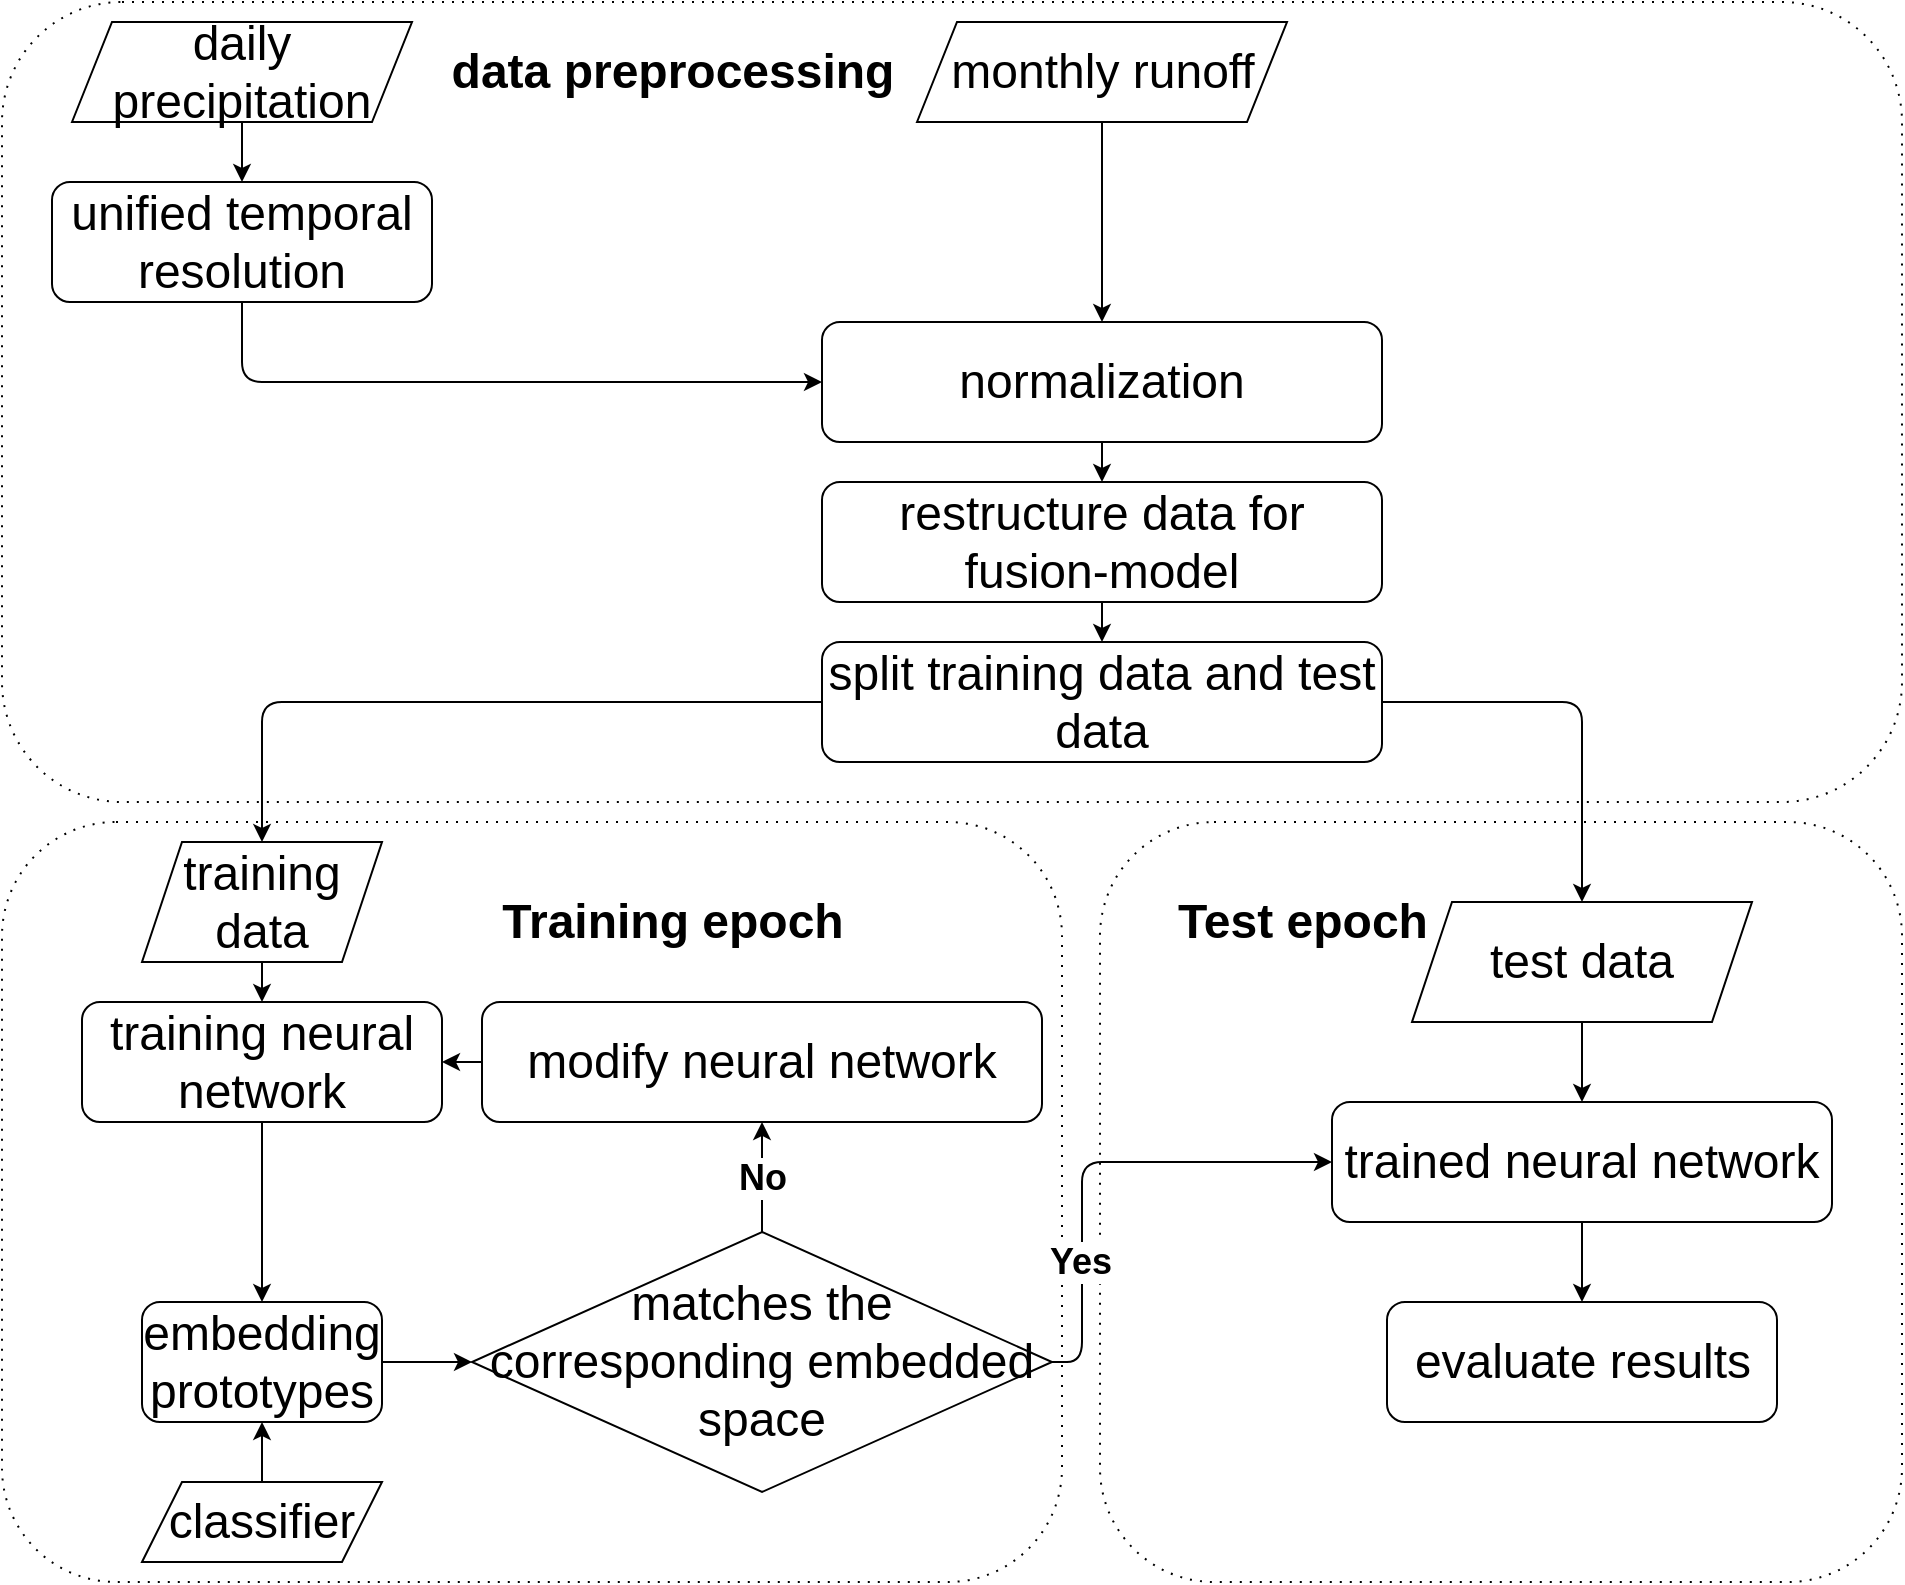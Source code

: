 <mxfile version="15.9.6" type="github"><diagram id="KS5yG7DcnUoSYNIJ4l9c" name="Page-1"><mxGraphModel dx="1695" dy="461" grid="1" gridSize="10" guides="1" tooltips="1" connect="1" arrows="1" fold="1" page="1" pageScale="1" pageWidth="827" pageHeight="1169" math="0" shadow="0"><root><mxCell id="0"/><mxCell id="1" parent="0"/><mxCell id="zZv2v4MCvBIiyBHbk9Cu-49" value="" style="shape=ext;rounded=1;html=1;whiteSpace=wrap;dashed=1;dashPattern=1 4;" parent="1" vertex="1"><mxGeometry x="-330" y="60" width="950" height="400" as="geometry"/></mxCell><mxCell id="zZv2v4MCvBIiyBHbk9Cu-37" value="" style="shape=ext;rounded=1;html=1;whiteSpace=wrap;dashed=1;dashPattern=1 4;" parent="1" vertex="1"><mxGeometry x="219" y="470" width="401" height="380" as="geometry"/></mxCell><mxCell id="zZv2v4MCvBIiyBHbk9Cu-25" value="" style="shape=ext;rounded=1;html=1;whiteSpace=wrap;dashed=1;dashPattern=1 4;" parent="1" vertex="1"><mxGeometry x="-330" y="470" width="530" height="380" as="geometry"/></mxCell><mxCell id="zZv2v4MCvBIiyBHbk9Cu-1" value="&lt;font style=&quot;font-size: 24px&quot;&gt;daily precipitation&lt;/font&gt;" style="shape=parallelogram;perimeter=parallelogramPerimeter;whiteSpace=wrap;html=1;fixedSize=1;" parent="1" vertex="1"><mxGeometry x="-295" y="70" width="170" height="50" as="geometry"/></mxCell><mxCell id="zZv2v4MCvBIiyBHbk9Cu-2" value="&lt;font style=&quot;font-size: 24px&quot;&gt;monthly runoff&lt;/font&gt;" style="shape=parallelogram;perimeter=parallelogramPerimeter;whiteSpace=wrap;html=1;fixedSize=1;" parent="1" vertex="1"><mxGeometry x="127.5" y="70" width="185" height="50" as="geometry"/></mxCell><mxCell id="zZv2v4MCvBIiyBHbk9Cu-3" value="" style="endArrow=classic;html=1;exitX=0.5;exitY=1;exitDx=0;exitDy=0;entryX=0.5;entryY=0;entryDx=0;entryDy=0;" parent="1" source="zZv2v4MCvBIiyBHbk9Cu-1" target="zZv2v4MCvBIiyBHbk9Cu-5" edge="1"><mxGeometry width="50" height="50" relative="1" as="geometry"><mxPoint x="25" y="410" as="sourcePoint"/><mxPoint x="-95" y="200" as="targetPoint"/></mxGeometry></mxCell><mxCell id="zZv2v4MCvBIiyBHbk9Cu-4" value="" style="endArrow=classic;html=1;exitX=0.5;exitY=1;exitDx=0;exitDy=0;entryX=0.5;entryY=0;entryDx=0;entryDy=0;" parent="1" source="zZv2v4MCvBIiyBHbk9Cu-2" target="zZv2v4MCvBIiyBHbk9Cu-6" edge="1"><mxGeometry width="50" height="50" relative="1" as="geometry"><mxPoint x="240" y="410" as="sourcePoint"/><mxPoint x="270" y="200" as="targetPoint"/></mxGeometry></mxCell><mxCell id="zZv2v4MCvBIiyBHbk9Cu-5" value="&lt;font style=&quot;font-size: 24px&quot;&gt;unified temporal resolution&lt;/font&gt;" style="rounded=1;whiteSpace=wrap;html=1;" parent="1" vertex="1"><mxGeometry x="-305" y="150" width="190" height="60" as="geometry"/></mxCell><mxCell id="zZv2v4MCvBIiyBHbk9Cu-6" value="&lt;font style=&quot;font-size: 24px&quot;&gt;normalization&lt;/font&gt;" style="rounded=1;whiteSpace=wrap;html=1;" parent="1" vertex="1"><mxGeometry x="80" y="220" width="280" height="60" as="geometry"/></mxCell><mxCell id="zZv2v4MCvBIiyBHbk9Cu-8" value="&lt;font style=&quot;font-size: 24px&quot;&gt;restructure data for fusion-model&lt;/font&gt;" style="rounded=1;whiteSpace=wrap;html=1;" parent="1" vertex="1"><mxGeometry x="80" y="300" width="280" height="60" as="geometry"/></mxCell><mxCell id="zZv2v4MCvBIiyBHbk9Cu-9" value="" style="endArrow=classic;html=1;exitX=0.5;exitY=1;exitDx=0;exitDy=0;entryX=0.5;entryY=0;entryDx=0;entryDy=0;" parent="1" source="zZv2v4MCvBIiyBHbk9Cu-6" target="zZv2v4MCvBIiyBHbk9Cu-8" edge="1"><mxGeometry width="50" height="50" relative="1" as="geometry"><mxPoint x="240" y="410" as="sourcePoint"/><mxPoint x="290" y="360" as="targetPoint"/></mxGeometry></mxCell><mxCell id="zZv2v4MCvBIiyBHbk9Cu-10" value="&lt;font style=&quot;font-size: 24px&quot;&gt;split training data and test data&lt;/font&gt;" style="rounded=1;whiteSpace=wrap;html=1;" parent="1" vertex="1"><mxGeometry x="80" y="380" width="280" height="60" as="geometry"/></mxCell><mxCell id="zZv2v4MCvBIiyBHbk9Cu-11" value="" style="endArrow=classic;html=1;exitX=0.5;exitY=1;exitDx=0;exitDy=0;entryX=0.5;entryY=0;entryDx=0;entryDy=0;" parent="1" source="zZv2v4MCvBIiyBHbk9Cu-8" target="zZv2v4MCvBIiyBHbk9Cu-10" edge="1"><mxGeometry width="50" height="50" relative="1" as="geometry"><mxPoint x="240" y="340" as="sourcePoint"/><mxPoint x="290" y="290" as="targetPoint"/></mxGeometry></mxCell><mxCell id="zZv2v4MCvBIiyBHbk9Cu-12" value="" style="endArrow=classic;html=1;exitX=1;exitY=0.5;exitDx=0;exitDy=0;entryX=0.5;entryY=0;entryDx=0;entryDy=0;" parent="1" source="zZv2v4MCvBIiyBHbk9Cu-10" target="zZv2v4MCvBIiyBHbk9Cu-14" edge="1"><mxGeometry width="50" height="50" relative="1" as="geometry"><mxPoint x="240" y="340" as="sourcePoint"/><mxPoint x="419" y="541.98" as="targetPoint"/><Array as="points"><mxPoint x="460" y="410"/></Array></mxGeometry></mxCell><mxCell id="zZv2v4MCvBIiyBHbk9Cu-13" value="" style="endArrow=classic;html=1;exitX=0;exitY=0.5;exitDx=0;exitDy=0;entryX=0.5;entryY=0;entryDx=0;entryDy=0;" parent="1" source="zZv2v4MCvBIiyBHbk9Cu-10" target="zZv2v4MCvBIiyBHbk9Cu-15" edge="1"><mxGeometry width="50" height="50" relative="1" as="geometry"><mxPoint x="178" y="460" as="sourcePoint"/><mxPoint x="238" y="500" as="targetPoint"/><Array as="points"><mxPoint x="-200" y="410"/></Array></mxGeometry></mxCell><mxCell id="zZv2v4MCvBIiyBHbk9Cu-14" value="&lt;font style=&quot;font-size: 24px&quot;&gt;test data&lt;/font&gt;" style="shape=parallelogram;perimeter=parallelogramPerimeter;whiteSpace=wrap;html=1;fixedSize=1;" parent="1" vertex="1"><mxGeometry x="375" y="510" width="170" height="60" as="geometry"/></mxCell><mxCell id="zZv2v4MCvBIiyBHbk9Cu-15" value="&lt;font style=&quot;font-size: 24px&quot;&gt;training data&lt;/font&gt;" style="shape=parallelogram;perimeter=parallelogramPerimeter;whiteSpace=wrap;html=1;fixedSize=1;" parent="1" vertex="1"><mxGeometry x="-260" y="480" width="120" height="60" as="geometry"/></mxCell><mxCell id="zZv2v4MCvBIiyBHbk9Cu-16" value="&lt;font style=&quot;font-size: 24px&quot;&gt;classifier&lt;/font&gt;" style="shape=parallelogram;perimeter=parallelogramPerimeter;whiteSpace=wrap;html=1;fixedSize=1;" parent="1" vertex="1"><mxGeometry x="-260" y="800" width="120" height="40" as="geometry"/></mxCell><mxCell id="zZv2v4MCvBIiyBHbk9Cu-17" value="" style="endArrow=classic;html=1;exitX=0.5;exitY=0;exitDx=0;exitDy=0;entryX=0.5;entryY=1;entryDx=0;entryDy=0;" parent="1" source="zZv2v4MCvBIiyBHbk9Cu-16" target="zZv2v4MCvBIiyBHbk9Cu-20" edge="1"><mxGeometry width="50" height="50" relative="1" as="geometry"><mxPoint x="-32" y="730" as="sourcePoint"/><mxPoint x="158" y="630" as="targetPoint"/></mxGeometry></mxCell><mxCell id="zZv2v4MCvBIiyBHbk9Cu-18" value="&lt;font style=&quot;font-size: 24px&quot;&gt;training neural network&lt;/font&gt;" style="rounded=1;whiteSpace=wrap;html=1;" parent="1" vertex="1"><mxGeometry x="-290" y="560" width="180" height="60" as="geometry"/></mxCell><mxCell id="zZv2v4MCvBIiyBHbk9Cu-19" value="" style="endArrow=classic;html=1;exitX=0.5;exitY=1;exitDx=0;exitDy=0;entryX=0.5;entryY=0;entryDx=0;entryDy=0;" parent="1" source="zZv2v4MCvBIiyBHbk9Cu-15" target="zZv2v4MCvBIiyBHbk9Cu-18" edge="1"><mxGeometry width="50" height="50" relative="1" as="geometry"><mxPoint x="98" y="550" as="sourcePoint"/><mxPoint x="68" y="650" as="targetPoint"/></mxGeometry></mxCell><mxCell id="zZv2v4MCvBIiyBHbk9Cu-20" value="&lt;font style=&quot;font-size: 24px&quot;&gt;embedding prototypes&lt;/font&gt;" style="rounded=1;whiteSpace=wrap;html=1;" parent="1" vertex="1"><mxGeometry x="-260" y="710" width="120" height="60" as="geometry"/></mxCell><mxCell id="zZv2v4MCvBIiyBHbk9Cu-21" value="" style="endArrow=classic;html=1;exitX=0.5;exitY=1;exitDx=0;exitDy=0;entryX=0.5;entryY=0;entryDx=0;entryDy=0;" parent="1" source="zZv2v4MCvBIiyBHbk9Cu-18" target="zZv2v4MCvBIiyBHbk9Cu-20" edge="1"><mxGeometry width="50" height="50" relative="1" as="geometry"><mxPoint x="98" y="620" as="sourcePoint"/><mxPoint x="148" y="570" as="targetPoint"/></mxGeometry></mxCell><mxCell id="zZv2v4MCvBIiyBHbk9Cu-27" value="&lt;font style=&quot;font-size: 24px&quot;&gt;modify neural network&lt;/font&gt;" style="rounded=1;whiteSpace=wrap;html=1;" parent="1" vertex="1"><mxGeometry x="-90" y="560" width="280" height="60" as="geometry"/></mxCell><mxCell id="zZv2v4MCvBIiyBHbk9Cu-28" value="" style="endArrow=classic;html=1;exitX=0;exitY=0.5;exitDx=0;exitDy=0;entryX=1;entryY=0.5;entryDx=0;entryDy=0;" parent="1" source="zZv2v4MCvBIiyBHbk9Cu-27" target="zZv2v4MCvBIiyBHbk9Cu-18" edge="1"><mxGeometry width="50" height="50" relative="1" as="geometry"><mxPoint x="30" y="550" as="sourcePoint"/><mxPoint x="80" y="500" as="targetPoint"/></mxGeometry></mxCell><mxCell id="zZv2v4MCvBIiyBHbk9Cu-32" value="&lt;font style=&quot;font-size: 24px&quot;&gt;&lt;b&gt;Training epoch&lt;/b&gt;&lt;/font&gt;" style="text;html=1;align=center;verticalAlign=middle;resizable=0;points=[];autosize=1;" parent="1" vertex="1"><mxGeometry x="-90" y="510" width="190" height="20" as="geometry"/></mxCell><mxCell id="zZv2v4MCvBIiyBHbk9Cu-33" value="&lt;font style=&quot;font-size: 24px&quot;&gt;trained neural network&lt;/font&gt;" style="rounded=1;whiteSpace=wrap;html=1;" parent="1" vertex="1"><mxGeometry x="335" y="610" width="250" height="60" as="geometry"/></mxCell><mxCell id="zZv2v4MCvBIiyBHbk9Cu-34" value="" style="endArrow=classic;html=1;exitX=0.5;exitY=1;exitDx=0;exitDy=0;entryX=0.5;entryY=0;entryDx=0;entryDy=0;" parent="1" source="zZv2v4MCvBIiyBHbk9Cu-14" target="zZv2v4MCvBIiyBHbk9Cu-33" edge="1"><mxGeometry width="50" height="50" relative="1" as="geometry"><mxPoint x="-40" y="560" as="sourcePoint"/><mxPoint x="10" y="510" as="targetPoint"/></mxGeometry></mxCell><mxCell id="zZv2v4MCvBIiyBHbk9Cu-38" value="&lt;font style=&quot;font-size: 24px&quot;&gt;evaluate results&lt;/font&gt;" style="rounded=1;whiteSpace=wrap;html=1;" parent="1" vertex="1"><mxGeometry x="362.5" y="710" width="195" height="60" as="geometry"/></mxCell><mxCell id="zZv2v4MCvBIiyBHbk9Cu-39" value="" style="endArrow=classic;html=1;exitX=0.5;exitY=1;exitDx=0;exitDy=0;entryX=0.5;entryY=0;entryDx=0;entryDy=0;" parent="1" source="zZv2v4MCvBIiyBHbk9Cu-33" target="zZv2v4MCvBIiyBHbk9Cu-38" edge="1"><mxGeometry width="50" height="50" relative="1" as="geometry"><mxPoint x="-40" y="560" as="sourcePoint"/><mxPoint x="10" y="510" as="targetPoint"/></mxGeometry></mxCell><mxCell id="zZv2v4MCvBIiyBHbk9Cu-41" value="" style="endArrow=classic;html=1;exitX=0.5;exitY=1;exitDx=0;exitDy=0;entryX=0;entryY=0.5;entryDx=0;entryDy=0;" parent="1" source="zZv2v4MCvBIiyBHbk9Cu-5" target="zZv2v4MCvBIiyBHbk9Cu-6" edge="1"><mxGeometry width="50" height="50" relative="1" as="geometry"><mxPoint x="-40" y="460" as="sourcePoint"/><mxPoint x="10" y="410" as="targetPoint"/><Array as="points"><mxPoint x="-210" y="250"/></Array></mxGeometry></mxCell><mxCell id="zZv2v4MCvBIiyBHbk9Cu-42" value="&lt;font style=&quot;font-size: 24px&quot;&gt;&lt;b&gt;Test epoch&lt;/b&gt;&lt;/font&gt;" style="text;html=1;align=center;verticalAlign=middle;resizable=0;points=[];autosize=1;" parent="1" vertex="1"><mxGeometry x="250" y="510" width="140" height="20" as="geometry"/></mxCell><mxCell id="zZv2v4MCvBIiyBHbk9Cu-44" value="&lt;font style=&quot;font-size: 24px&quot;&gt;matches the corresponding embedded space&lt;/font&gt;" style="rhombus;whiteSpace=wrap;html=1;" parent="1" vertex="1"><mxGeometry x="-95" y="675" width="290" height="130" as="geometry"/></mxCell><mxCell id="zZv2v4MCvBIiyBHbk9Cu-45" value="" style="endArrow=classic;html=1;exitX=1;exitY=0.5;exitDx=0;exitDy=0;entryX=0;entryY=0.5;entryDx=0;entryDy=0;" parent="1" source="zZv2v4MCvBIiyBHbk9Cu-20" target="zZv2v4MCvBIiyBHbk9Cu-44" edge="1"><mxGeometry width="50" height="50" relative="1" as="geometry"><mxPoint x="-40" y="560" as="sourcePoint"/><mxPoint x="10" y="510" as="targetPoint"/></mxGeometry></mxCell><mxCell id="zZv2v4MCvBIiyBHbk9Cu-46" value="&lt;font style=&quot;font-size: 18px&quot;&gt;&lt;b&gt;No&lt;/b&gt;&lt;/font&gt;" style="endArrow=classic;html=1;exitX=0.5;exitY=0;exitDx=0;exitDy=0;entryX=0.5;entryY=1;entryDx=0;entryDy=0;" parent="1" source="zZv2v4MCvBIiyBHbk9Cu-44" target="zZv2v4MCvBIiyBHbk9Cu-27" edge="1"><mxGeometry width="50" height="50" relative="1" as="geometry"><mxPoint x="-40" y="560" as="sourcePoint"/><mxPoint x="10" y="510" as="targetPoint"/></mxGeometry></mxCell><mxCell id="zZv2v4MCvBIiyBHbk9Cu-47" value="" style="endArrow=classic;html=1;exitX=1;exitY=0.5;exitDx=0;exitDy=0;entryX=0;entryY=0.5;entryDx=0;entryDy=0;" parent="1" source="zZv2v4MCvBIiyBHbk9Cu-44" target="zZv2v4MCvBIiyBHbk9Cu-33" edge="1"><mxGeometry width="50" height="50" relative="1" as="geometry"><mxPoint x="-40" y="560" as="sourcePoint"/><mxPoint x="10" y="510" as="targetPoint"/><Array as="points"><mxPoint x="210" y="740"/><mxPoint x="210" y="640"/></Array></mxGeometry></mxCell><mxCell id="zZv2v4MCvBIiyBHbk9Cu-48" value="&lt;font style=&quot;font-size: 18px&quot;&gt;&lt;b&gt;Yes&lt;/b&gt;&lt;/font&gt;" style="edgeLabel;html=1;align=center;verticalAlign=middle;resizable=0;points=[];" parent="zZv2v4MCvBIiyBHbk9Cu-47" vertex="1" connectable="0"><mxGeometry x="-0.172" y="1" relative="1" as="geometry"><mxPoint y="34.33" as="offset"/></mxGeometry></mxCell><mxCell id="zZv2v4MCvBIiyBHbk9Cu-50" value="&lt;font style=&quot;font-size: 24px&quot;&gt;&lt;b&gt;data preprocessing&lt;/b&gt;&lt;/font&gt;" style="text;html=1;align=center;verticalAlign=middle;resizable=0;points=[];autosize=1;" parent="1" vertex="1"><mxGeometry x="-115" y="85" width="240" height="20" as="geometry"/></mxCell></root></mxGraphModel></diagram></mxfile>